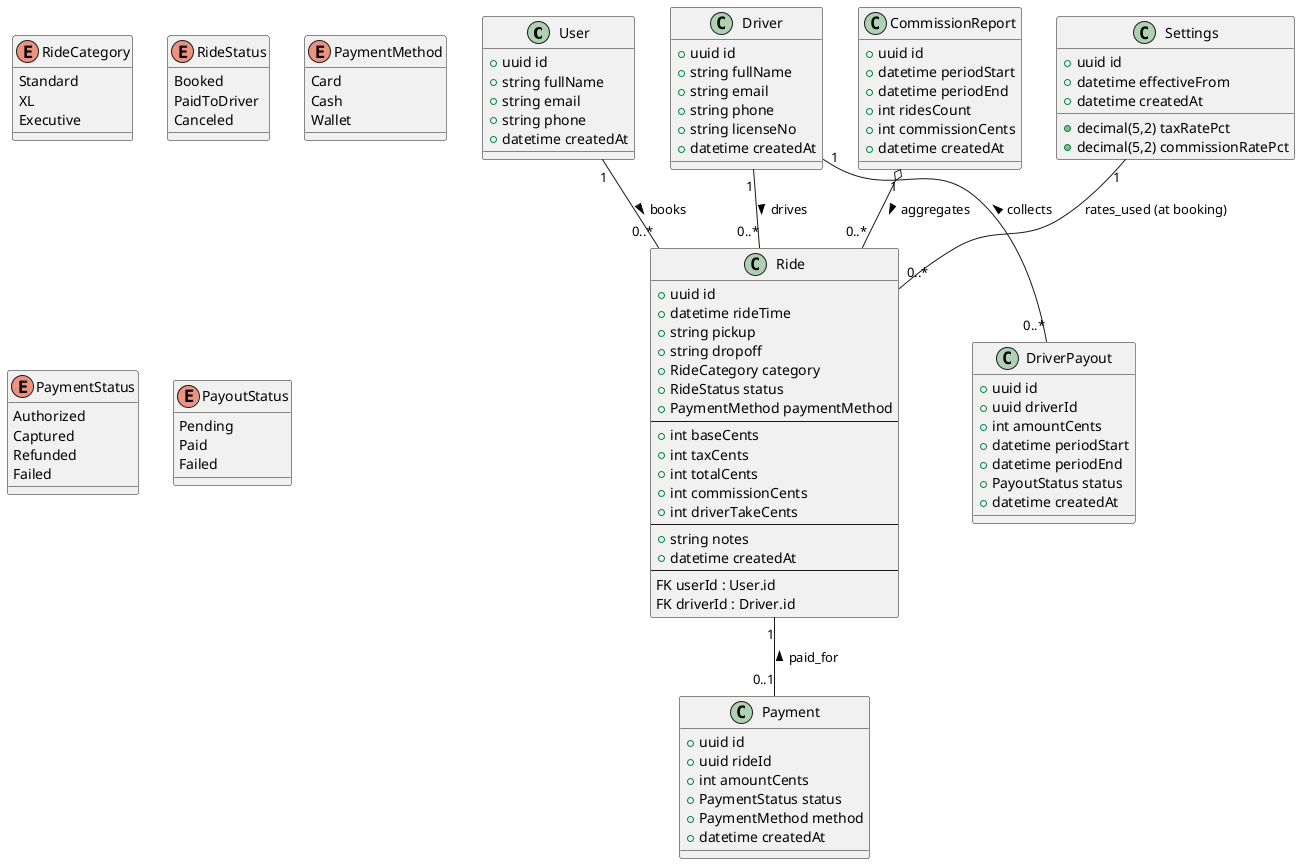 @startuml
' ---------- Entities ----------
class User {
  +uuid id
  +string fullName
  +string email
  +string phone
  +datetime createdAt
}

class Driver {
  +uuid id
  +string fullName
  +string email
  +string phone
  +string licenseNo
  +datetime createdAt
}

class Ride {
  +uuid id
  +datetime rideTime
  +string pickup
  +string dropoff
  +RideCategory category
  +RideStatus status
  +PaymentMethod paymentMethod
  --
  +int baseCents
  +int taxCents
  +int totalCents
  +int commissionCents
  +int driverTakeCents
  --
  +string notes
  +datetime createdAt
  --
  FK userId : User.id
  FK driverId : Driver.id
}

enum RideCategory {
  Standard
  XL
  Executive
}

enum RideStatus {
  Booked
  PaidToDriver
  Canceled
}

enum PaymentMethod {
  Card
  Cash
  Wallet
}

class Payment {
  +uuid id
  +uuid rideId
  +int amountCents
  +PaymentStatus status
  +PaymentMethod method
  +datetime createdAt
}

enum PaymentStatus {
  Authorized
  Captured
  Refunded
  Failed
}

class DriverPayout {
  +uuid id
  +uuid driverId
  +int amountCents
  +datetime periodStart
  +datetime periodEnd
  +PayoutStatus status
  +datetime createdAt
}

enum PayoutStatus {
  Pending
  Paid
  Failed
}

class CommissionReport {
  +uuid id
  +datetime periodStart
  +datetime periodEnd
  +int ridesCount
  +int commissionCents
  +datetime createdAt
}

class Settings {
  +uuid id
  +decimal(5,2) taxRatePct
  +decimal(5,2) commissionRatePct
  +datetime effectiveFrom
  +datetime createdAt
}

' ---------- Relationships ----------
User "1" -- "0..*" Ride : books >
Driver "1" -- "0..*" Ride : drives >
Ride "1" -- "0..1" Payment : < paid_for

Driver "1" -- "0..*" DriverPayout : < collects
CommissionReport "1" o-- "0..*" Ride : aggregates >
Settings "1" -- "0..*" Ride : rates_used (at booking)

@enduml
